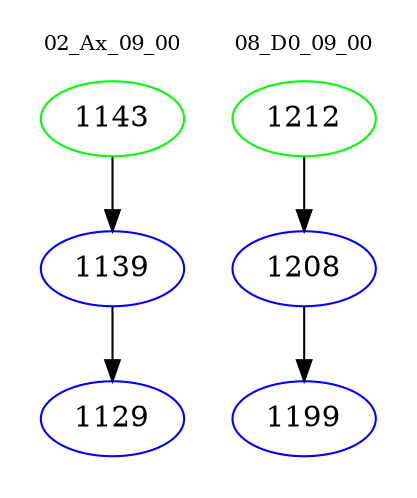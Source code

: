 digraph{
subgraph cluster_0 {
color = white
label = "02_Ax_09_00";
fontsize=10;
T0_1143 [label="1143", color="green"]
T0_1143 -> T0_1139 [color="black"]
T0_1139 [label="1139", color="blue"]
T0_1139 -> T0_1129 [color="black"]
T0_1129 [label="1129", color="blue"]
}
subgraph cluster_1 {
color = white
label = "08_D0_09_00";
fontsize=10;
T1_1212 [label="1212", color="green"]
T1_1212 -> T1_1208 [color="black"]
T1_1208 [label="1208", color="blue"]
T1_1208 -> T1_1199 [color="black"]
T1_1199 [label="1199", color="blue"]
}
}
